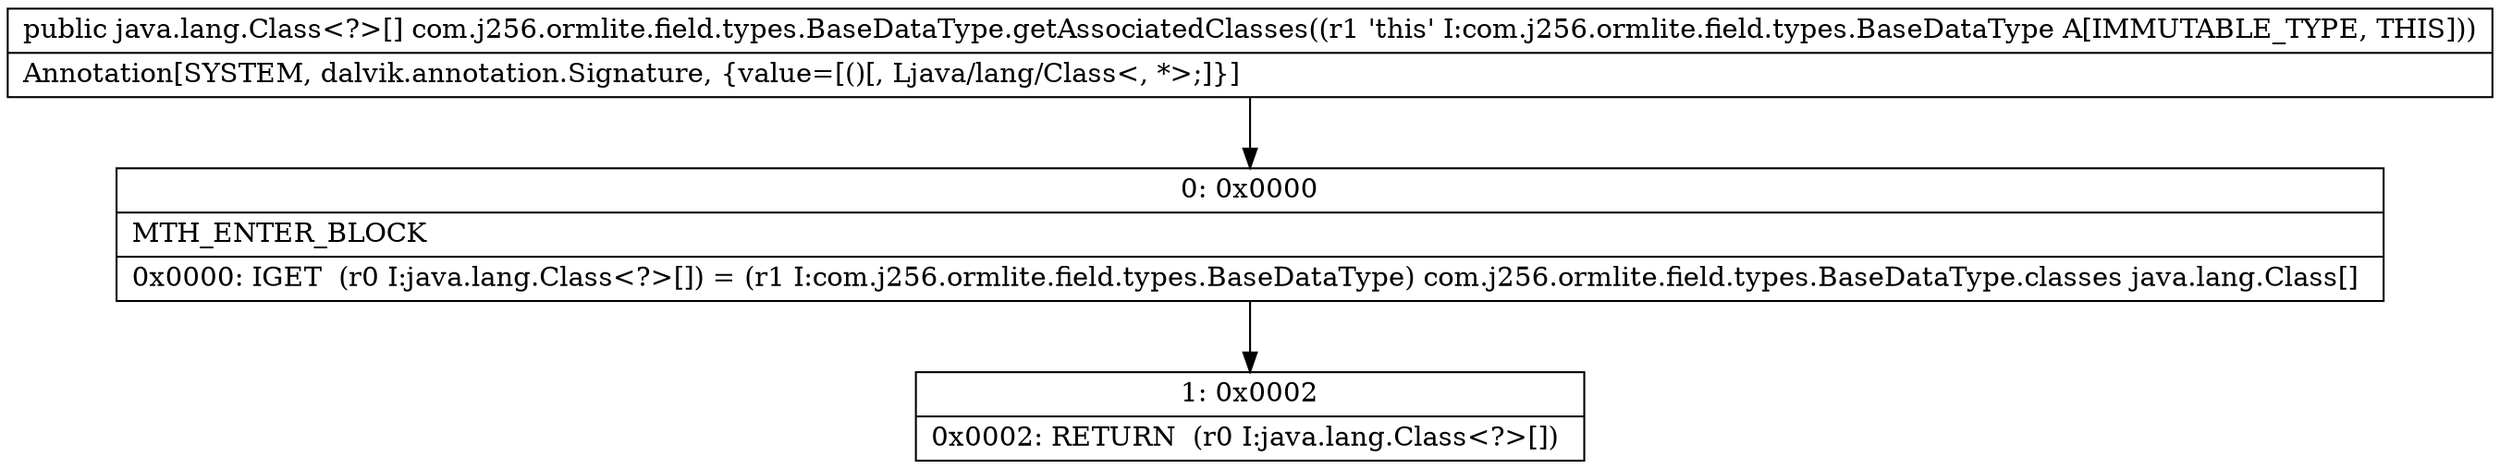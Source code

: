 digraph "CFG forcom.j256.ormlite.field.types.BaseDataType.getAssociatedClasses()[Ljava\/lang\/Class;" {
Node_0 [shape=record,label="{0\:\ 0x0000|MTH_ENTER_BLOCK\l|0x0000: IGET  (r0 I:java.lang.Class\<?\>[]) = (r1 I:com.j256.ormlite.field.types.BaseDataType) com.j256.ormlite.field.types.BaseDataType.classes java.lang.Class[] \l}"];
Node_1 [shape=record,label="{1\:\ 0x0002|0x0002: RETURN  (r0 I:java.lang.Class\<?\>[]) \l}"];
MethodNode[shape=record,label="{public java.lang.Class\<?\>[] com.j256.ormlite.field.types.BaseDataType.getAssociatedClasses((r1 'this' I:com.j256.ormlite.field.types.BaseDataType A[IMMUTABLE_TYPE, THIS]))  | Annotation[SYSTEM, dalvik.annotation.Signature, \{value=[()[, Ljava\/lang\/Class\<, *\>;]\}]\l}"];
MethodNode -> Node_0;
Node_0 -> Node_1;
}

